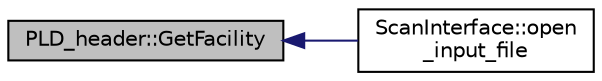 digraph "PLD_header::GetFacility"
{
  edge [fontname="Helvetica",fontsize="10",labelfontname="Helvetica",labelfontsize="10"];
  node [fontname="Helvetica",fontsize="10",shape=record];
  rankdir="LR";
  Node1 [label="PLD_header::GetFacility",height=0.2,width=0.4,color="black", fillcolor="grey75", style="filled", fontcolor="black"];
  Node1 -> Node2 [dir="back",color="midnightblue",fontsize="10",style="solid",fontname="Helvetica"];
  Node2 [label="ScanInterface::open\l_input_file",height=0.2,width=0.4,color="black", fillcolor="white", style="filled",URL="$d7/dfc/class_scan_interface.html#a42f2cb63a5289a13b8bae2af420838a9",tooltip="Open a new binary input file for reading. "];
}
